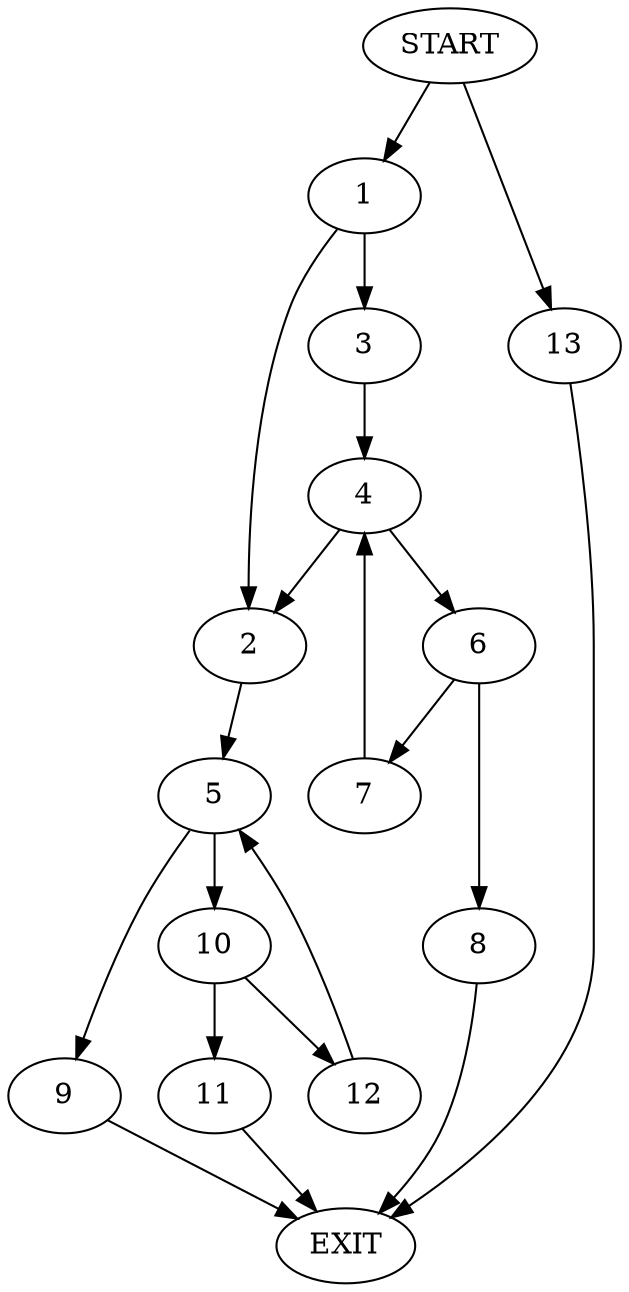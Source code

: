 digraph {
0 [label="START"]
14 [label="EXIT"]
0 -> 1
1 -> 2
1 -> 3
3 -> 4
2 -> 5
4 -> 2
4 -> 6
6 -> 7
6 -> 8
8 -> 14
7 -> 4
5 -> 9
5 -> 10
9 -> 14
10 -> 11
10 -> 12
11 -> 14
12 -> 5
0 -> 13
13 -> 14
}
